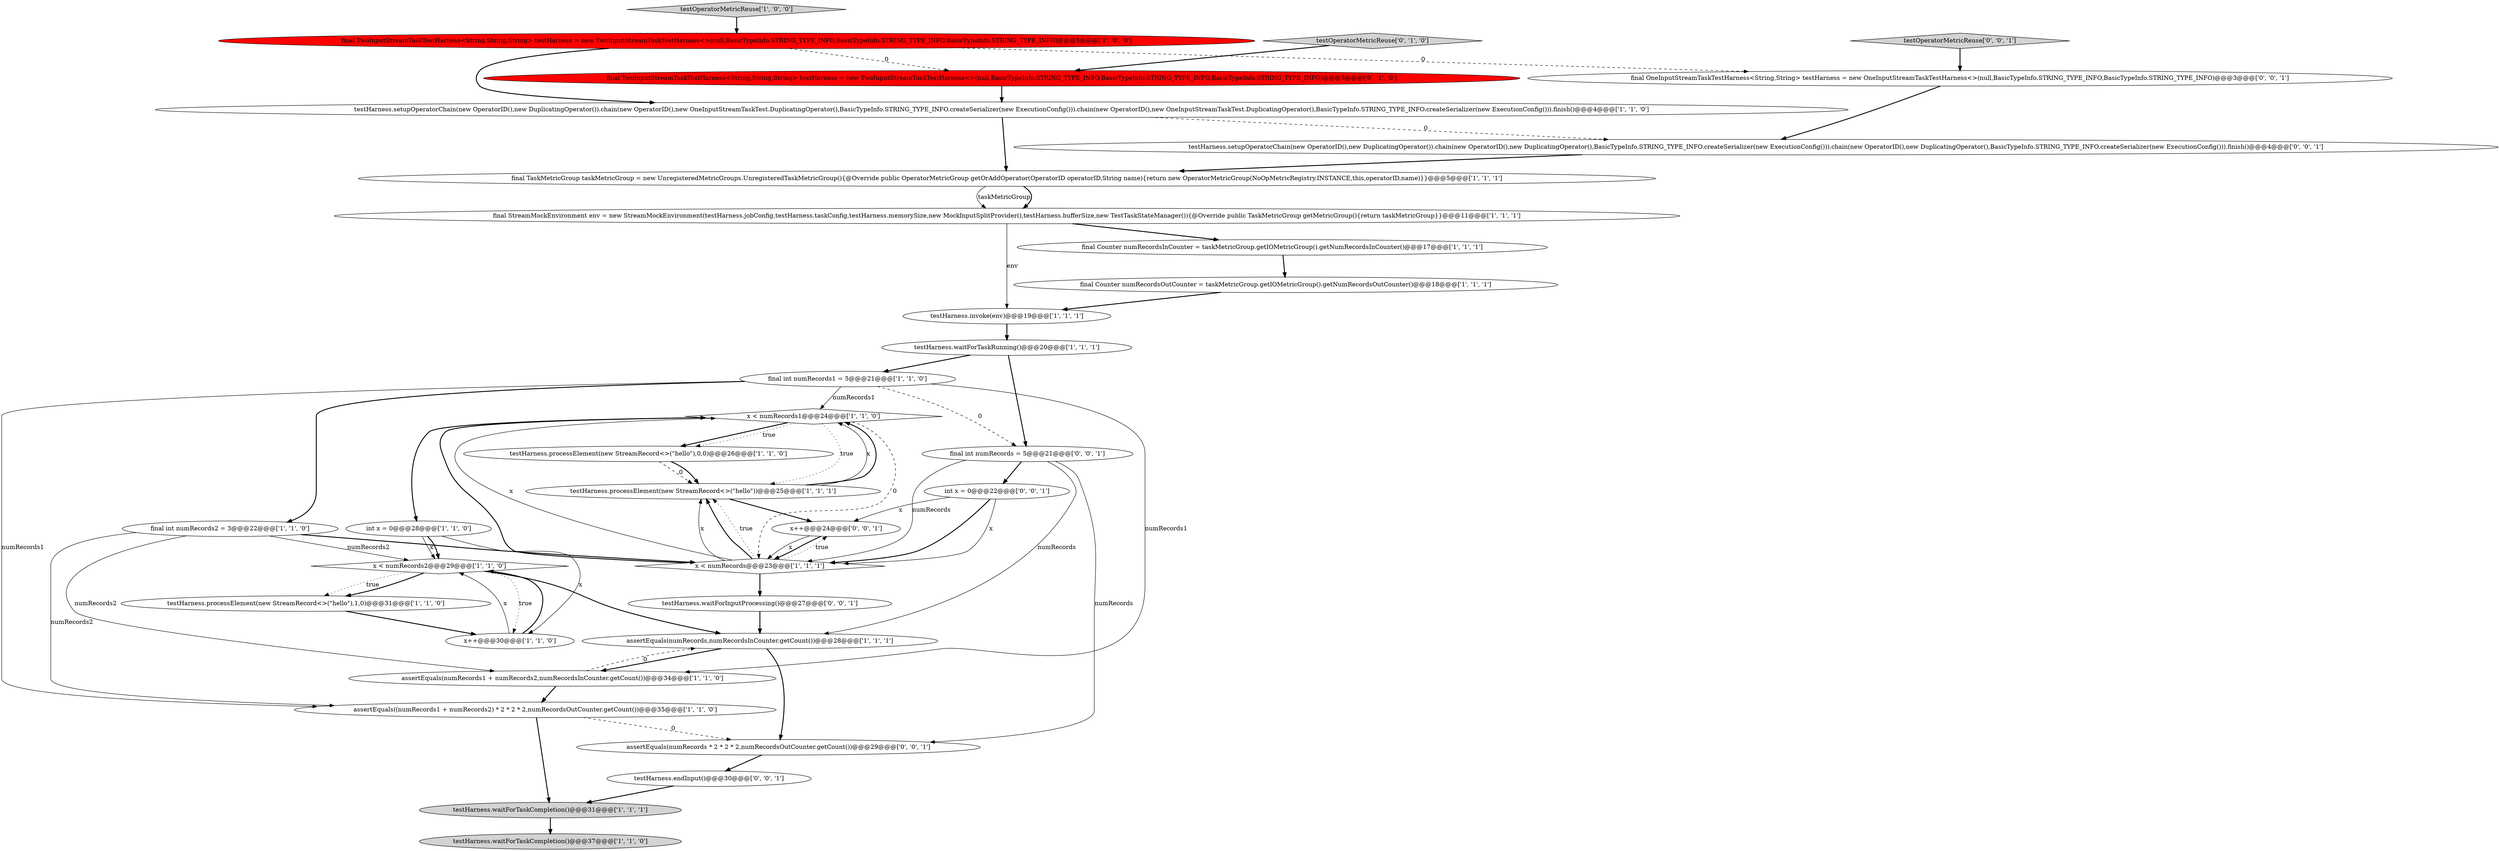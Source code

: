 digraph {
22 [style = filled, label = "x < numRecords2@@@29@@@['1', '1', '0']", fillcolor = white, shape = diamond image = "AAA0AAABBB1BBB"];
34 [style = filled, label = "x++@@@24@@@['0', '0', '1']", fillcolor = white, shape = ellipse image = "AAA0AAABBB3BBB"];
18 [style = filled, label = "testHarness.invoke(env)@@@19@@@['1', '1', '1']", fillcolor = white, shape = ellipse image = "AAA0AAABBB1BBB"];
1 [style = filled, label = "assertEquals(numRecords1 + numRecords2,numRecordsInCounter.getCount())@@@34@@@['1', '1', '0']", fillcolor = white, shape = ellipse image = "AAA0AAABBB1BBB"];
21 [style = filled, label = "final int numRecords2 = 3@@@22@@@['1', '1', '0']", fillcolor = white, shape = ellipse image = "AAA0AAABBB1BBB"];
19 [style = filled, label = "testHarness.processElement(new StreamRecord<>(\"hello\"))@@@25@@@['1', '1', '1']", fillcolor = white, shape = ellipse image = "AAA0AAABBB1BBB"];
27 [style = filled, label = "assertEquals(numRecords * 2 * 2 * 2,numRecordsOutCounter.getCount())@@@29@@@['0', '0', '1']", fillcolor = white, shape = ellipse image = "AAA0AAABBB3BBB"];
3 [style = filled, label = "testHarness.waitForTaskRunning()@@@20@@@['1', '1', '1']", fillcolor = white, shape = ellipse image = "AAA0AAABBB1BBB"];
10 [style = filled, label = "x++@@@30@@@['1', '1', '0']", fillcolor = white, shape = ellipse image = "AAA0AAABBB1BBB"];
0 [style = filled, label = "final TwoInputStreamTaskTestHarness<String,String,String> testHarness = new TwoInputStreamTaskTestHarness<>(null,BasicTypeInfo.STRING_TYPE_INFO,BasicTypeInfo.STRING_TYPE_INFO,BasicTypeInfo.STRING_TYPE_INFO)@@@3@@@['1', '0', '0']", fillcolor = red, shape = ellipse image = "AAA1AAABBB1BBB"];
29 [style = filled, label = "final int numRecords = 5@@@21@@@['0', '0', '1']", fillcolor = white, shape = ellipse image = "AAA0AAABBB3BBB"];
30 [style = filled, label = "int x = 0@@@22@@@['0', '0', '1']", fillcolor = white, shape = ellipse image = "AAA0AAABBB3BBB"];
4 [style = filled, label = "x < numRecords1@@@24@@@['1', '1', '0']", fillcolor = white, shape = diamond image = "AAA0AAABBB1BBB"];
15 [style = filled, label = "assertEquals((numRecords1 + numRecords2) * 2 * 2 * 2,numRecordsOutCounter.getCount())@@@35@@@['1', '1', '0']", fillcolor = white, shape = ellipse image = "AAA0AAABBB1BBB"];
31 [style = filled, label = "testHarness.setupOperatorChain(new OperatorID(),new DuplicatingOperator()).chain(new OperatorID(),new DuplicatingOperator(),BasicTypeInfo.STRING_TYPE_INFO.createSerializer(new ExecutionConfig())).chain(new OperatorID(),new DuplicatingOperator(),BasicTypeInfo.STRING_TYPE_INFO.createSerializer(new ExecutionConfig())).finish()@@@4@@@['0', '0', '1']", fillcolor = white, shape = ellipse image = "AAA0AAABBB3BBB"];
26 [style = filled, label = "final OneInputStreamTaskTestHarness<String,String> testHarness = new OneInputStreamTaskTestHarness<>(null,BasicTypeInfo.STRING_TYPE_INFO,BasicTypeInfo.STRING_TYPE_INFO)@@@3@@@['0', '0', '1']", fillcolor = white, shape = ellipse image = "AAA0AAABBB3BBB"];
9 [style = filled, label = "testHarness.processElement(new StreamRecord<>(\"hello\"),0,0)@@@26@@@['1', '1', '0']", fillcolor = white, shape = ellipse image = "AAA0AAABBB1BBB"];
25 [style = filled, label = "testOperatorMetricReuse['0', '1', '0']", fillcolor = lightgray, shape = diamond image = "AAA0AAABBB2BBB"];
32 [style = filled, label = "testHarness.waitForInputProcessing()@@@27@@@['0', '0', '1']", fillcolor = white, shape = ellipse image = "AAA0AAABBB3BBB"];
20 [style = filled, label = "testHarness.waitForTaskCompletion()@@@31@@@['1', '1', '1']", fillcolor = lightgray, shape = ellipse image = "AAA0AAABBB1BBB"];
2 [style = filled, label = "int x = 0@@@28@@@['1', '1', '0']", fillcolor = white, shape = ellipse image = "AAA0AAABBB1BBB"];
24 [style = filled, label = "final TwoInputStreamTaskTestHarness<String,String,String> testHarness = new TwoInputStreamTaskTestHarness<>(null,BasicTypeInfo.STRING_TYPE_INFO,BasicTypeInfo.STRING_TYPE_INFO,BasicTypeInfo.STRING_TYPE_INFO)@@@3@@@['0', '1', '0']", fillcolor = red, shape = ellipse image = "AAA1AAABBB2BBB"];
33 [style = filled, label = "testHarness.endInput()@@@30@@@['0', '0', '1']", fillcolor = white, shape = ellipse image = "AAA0AAABBB3BBB"];
5 [style = filled, label = "testHarness.setupOperatorChain(new OperatorID(),new DuplicatingOperator()).chain(new OperatorID(),new OneInputStreamTaskTest.DuplicatingOperator(),BasicTypeInfo.STRING_TYPE_INFO.createSerializer(new ExecutionConfig())).chain(new OperatorID(),new OneInputStreamTaskTest.DuplicatingOperator(),BasicTypeInfo.STRING_TYPE_INFO.createSerializer(new ExecutionConfig())).finish()@@@4@@@['1', '1', '0']", fillcolor = white, shape = ellipse image = "AAA0AAABBB1BBB"];
16 [style = filled, label = "testHarness.waitForTaskCompletion()@@@37@@@['1', '1', '0']", fillcolor = lightgray, shape = ellipse image = "AAA0AAABBB1BBB"];
17 [style = filled, label = "final TaskMetricGroup taskMetricGroup = new UnregisteredMetricGroups.UnregisteredTaskMetricGroup(){@Override public OperatorMetricGroup getOrAddOperator(OperatorID operatorID,String name){return new OperatorMetricGroup(NoOpMetricRegistry.INSTANCE,this,operatorID,name)}}@@@5@@@['1', '1', '1']", fillcolor = white, shape = ellipse image = "AAA0AAABBB1BBB"];
7 [style = filled, label = "x < numRecords@@@23@@@['1', '1', '1']", fillcolor = white, shape = diamond image = "AAA0AAABBB1BBB"];
23 [style = filled, label = "assertEquals(numRecords,numRecordsInCounter.getCount())@@@28@@@['1', '1', '1']", fillcolor = white, shape = ellipse image = "AAA0AAABBB1BBB"];
8 [style = filled, label = "final Counter numRecordsInCounter = taskMetricGroup.getIOMetricGroup().getNumRecordsInCounter()@@@17@@@['1', '1', '1']", fillcolor = white, shape = ellipse image = "AAA0AAABBB1BBB"];
6 [style = filled, label = "testOperatorMetricReuse['1', '0', '0']", fillcolor = lightgray, shape = diamond image = "AAA0AAABBB1BBB"];
28 [style = filled, label = "testOperatorMetricReuse['0', '0', '1']", fillcolor = lightgray, shape = diamond image = "AAA0AAABBB3BBB"];
14 [style = filled, label = "testHarness.processElement(new StreamRecord<>(\"hello\"),1,0)@@@31@@@['1', '1', '0']", fillcolor = white, shape = ellipse image = "AAA0AAABBB1BBB"];
12 [style = filled, label = "final Counter numRecordsOutCounter = taskMetricGroup.getIOMetricGroup().getNumRecordsOutCounter()@@@18@@@['1', '1', '1']", fillcolor = white, shape = ellipse image = "AAA0AAABBB1BBB"];
13 [style = filled, label = "final int numRecords1 = 5@@@21@@@['1', '1', '0']", fillcolor = white, shape = ellipse image = "AAA0AAABBB1BBB"];
11 [style = filled, label = "final StreamMockEnvironment env = new StreamMockEnvironment(testHarness.jobConfig,testHarness.taskConfig,testHarness.memorySize,new MockInputSplitProvider(),testHarness.bufferSize,new TestTaskStateManager()){@Override public TaskMetricGroup getMetricGroup(){return taskMetricGroup}}@@@11@@@['1', '1', '1']", fillcolor = white, shape = ellipse image = "AAA0AAABBB1BBB"];
10->22 [style = bold, label=""];
4->9 [style = bold, label=""];
13->1 [style = solid, label="numRecords1"];
18->3 [style = bold, label=""];
7->32 [style = bold, label=""];
19->34 [style = bold, label=""];
22->10 [style = dotted, label="true"];
32->23 [style = bold, label=""];
21->22 [style = solid, label="numRecords2"];
33->20 [style = bold, label=""];
30->7 [style = solid, label="x"];
23->27 [style = bold, label=""];
29->23 [style = solid, label="numRecords"];
29->30 [style = bold, label=""];
34->7 [style = solid, label="x"];
7->19 [style = dotted, label="true"];
7->34 [style = dotted, label="true"];
13->29 [style = dashed, label="0"];
1->15 [style = bold, label=""];
11->18 [style = solid, label="env"];
14->10 [style = bold, label=""];
34->7 [style = bold, label=""];
17->11 [style = solid, label="taskMetricGroup"];
28->26 [style = bold, label=""];
19->4 [style = solid, label="x"];
0->26 [style = dashed, label="0"];
6->0 [style = bold, label=""];
4->2 [style = bold, label=""];
7->4 [style = bold, label=""];
13->4 [style = solid, label="numRecords1"];
5->17 [style = bold, label=""];
22->23 [style = bold, label=""];
4->19 [style = dotted, label="true"];
24->5 [style = bold, label=""];
22->14 [style = dotted, label="true"];
2->10 [style = solid, label="x"];
7->4 [style = solid, label="x"];
29->27 [style = solid, label="numRecords"];
9->19 [style = dashed, label="0"];
25->24 [style = bold, label=""];
21->15 [style = solid, label="numRecords2"];
26->31 [style = bold, label=""];
20->16 [style = bold, label=""];
21->1 [style = solid, label="numRecords2"];
2->22 [style = solid, label="x"];
10->22 [style = solid, label="x"];
15->20 [style = bold, label=""];
30->7 [style = bold, label=""];
4->7 [style = dashed, label="0"];
7->19 [style = solid, label="x"];
12->18 [style = bold, label=""];
5->31 [style = dashed, label="0"];
3->13 [style = bold, label=""];
9->19 [style = bold, label=""];
21->7 [style = bold, label=""];
11->8 [style = bold, label=""];
23->1 [style = bold, label=""];
13->15 [style = solid, label="numRecords1"];
0->24 [style = dashed, label="0"];
15->27 [style = dashed, label="0"];
19->4 [style = bold, label=""];
27->33 [style = bold, label=""];
31->17 [style = bold, label=""];
4->9 [style = dotted, label="true"];
2->22 [style = bold, label=""];
22->14 [style = bold, label=""];
13->21 [style = bold, label=""];
29->7 [style = solid, label="numRecords"];
7->19 [style = bold, label=""];
1->23 [style = dashed, label="0"];
3->29 [style = bold, label=""];
8->12 [style = bold, label=""];
30->34 [style = solid, label="x"];
0->5 [style = bold, label=""];
17->11 [style = bold, label=""];
}
